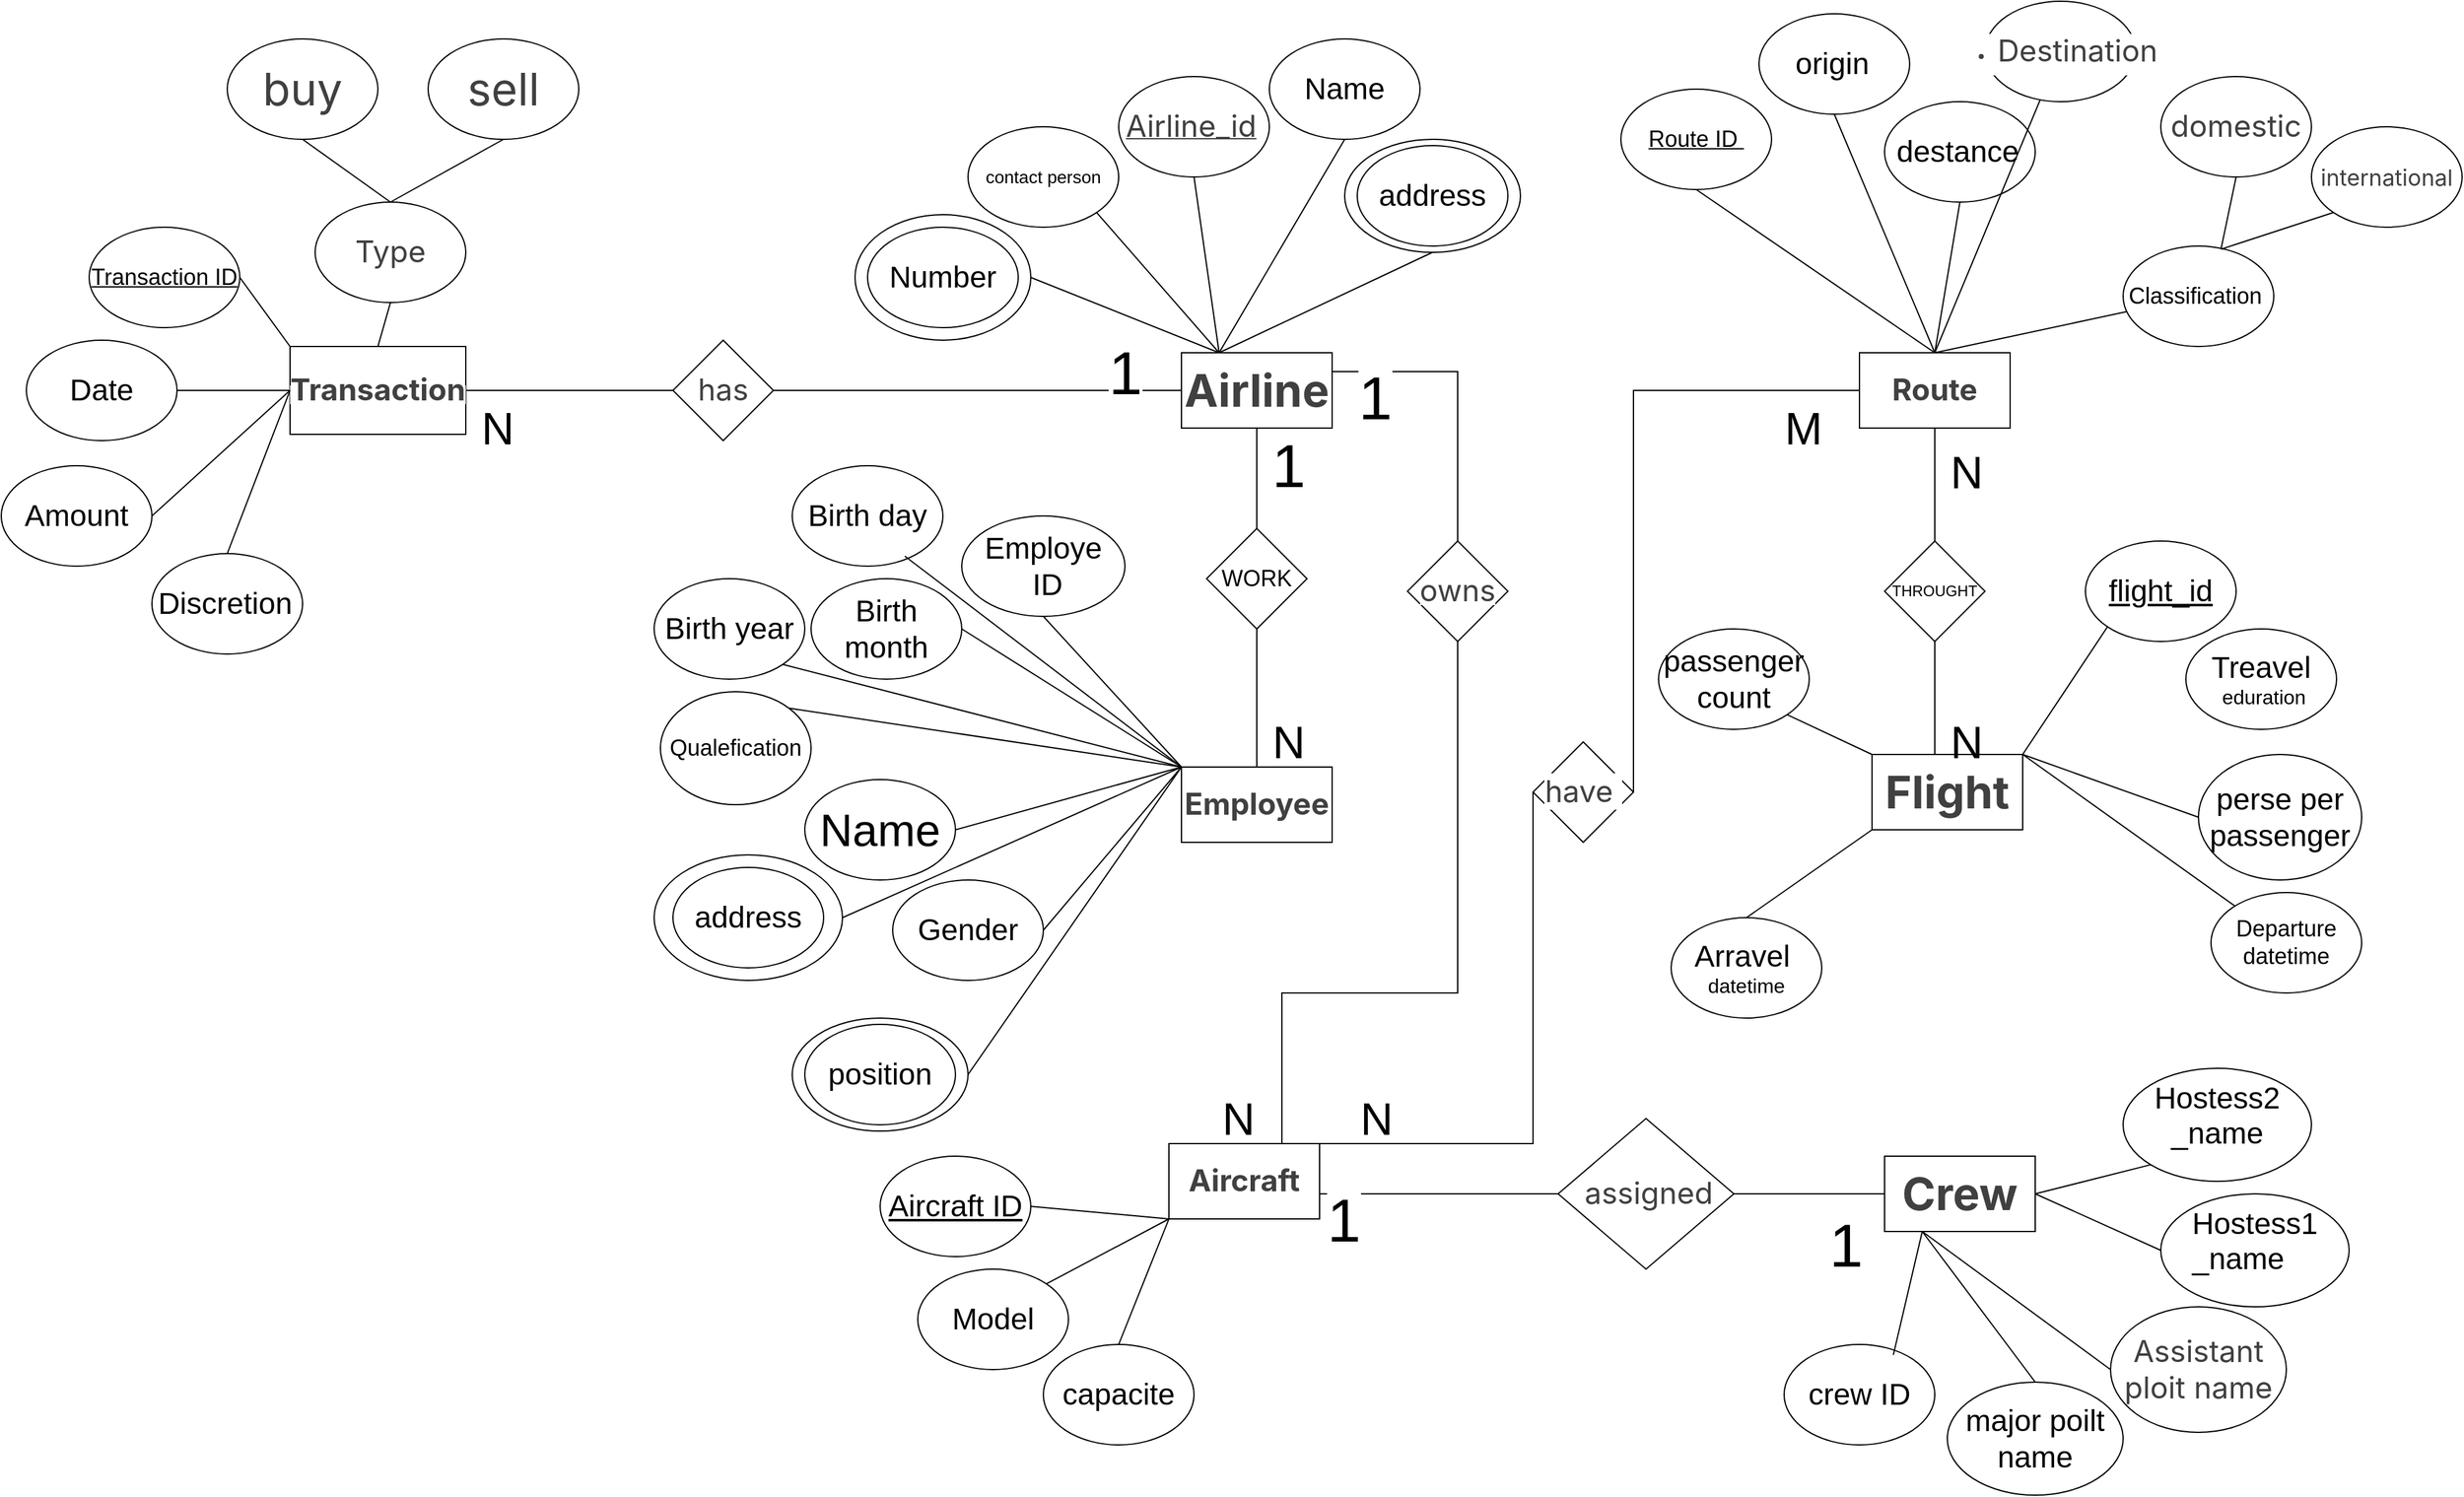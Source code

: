 <mxfile version="27.0.8">
  <diagram name="Page-1" id="vlZzpyD3wtAgBcxXlKSZ">
    <mxGraphModel dx="4606" dy="2414" grid="1" gridSize="10" guides="1" tooltips="1" connect="1" arrows="1" fold="1" page="1" pageScale="1" pageWidth="850" pageHeight="1100" math="0" shadow="0">
      <root>
        <mxCell id="0" />
        <mxCell id="1" parent="0" />
        <mxCell id="FqRL_8TPMi-P5fQyOlki-1" value="&lt;strong style=&quot;color: rgb(64, 64, 64); font-family: DeepSeek-CJK-patch, Inter, system-ui, -apple-system, BlinkMacSystemFont, &amp;quot;Segoe UI&amp;quot;, Roboto, &amp;quot;Noto Sans&amp;quot;, Ubuntu, Cantarell, &amp;quot;Helvetica Neue&amp;quot;, Oxygen, &amp;quot;Open Sans&amp;quot;, sans-serif; text-align: left; background-color: rgb(255, 255, 255);&quot;&gt;&lt;font style=&quot;font-size: 36px;&quot;&gt;Airline&lt;/font&gt;&lt;/strong&gt;" style="rounded=0;whiteSpace=wrap;html=1;" vertex="1" parent="1">
          <mxGeometry x="-80" y="-30" width="120" height="60" as="geometry" />
        </mxCell>
        <mxCell id="FqRL_8TPMi-P5fQyOlki-2" value="&lt;strong style=&quot;color: rgb(64, 64, 64); font-family: DeepSeek-CJK-patch, Inter, system-ui, -apple-system, BlinkMacSystemFont, &amp;quot;Segoe UI&amp;quot;, Roboto, &amp;quot;Noto Sans&amp;quot;, Ubuntu, Cantarell, &amp;quot;Helvetica Neue&amp;quot;, Oxygen, &amp;quot;Open Sans&amp;quot;, sans-serif; text-align: left; background-color: rgb(255, 255, 255);&quot;&gt;&lt;font style=&quot;font-size: 36px;&quot;&gt;Flight&lt;/font&gt;&lt;/strong&gt;" style="rounded=0;whiteSpace=wrap;html=1;" vertex="1" parent="1">
          <mxGeometry x="470" y="290" width="120" height="60" as="geometry" />
        </mxCell>
        <mxCell id="FqRL_8TPMi-P5fQyOlki-3" value="&lt;strong style=&quot;color: rgb(64, 64, 64); font-family: DeepSeek-CJK-patch, Inter, system-ui, -apple-system, BlinkMacSystemFont, &amp;quot;Segoe UI&amp;quot;, Roboto, &amp;quot;Noto Sans&amp;quot;, Ubuntu, Cantarell, &amp;quot;Helvetica Neue&amp;quot;, Oxygen, &amp;quot;Open Sans&amp;quot;, sans-serif; text-align: left; background-color: rgb(255, 255, 255);&quot;&gt;&lt;font style=&quot;font-size: 24px;&quot;&gt;Employee&lt;/font&gt;&lt;/strong&gt;" style="rounded=0;whiteSpace=wrap;html=1;" vertex="1" parent="1">
          <mxGeometry x="-80" y="300" width="120" height="60" as="geometry" />
        </mxCell>
        <mxCell id="FqRL_8TPMi-P5fQyOlki-4" value="&lt;strong style=&quot;color: rgb(64, 64, 64); font-family: DeepSeek-CJK-patch, Inter, system-ui, -apple-system, BlinkMacSystemFont, &amp;quot;Segoe UI&amp;quot;, Roboto, &amp;quot;Noto Sans&amp;quot;, Ubuntu, Cantarell, &amp;quot;Helvetica Neue&amp;quot;, Oxygen, &amp;quot;Open Sans&amp;quot;, sans-serif; text-align: left; background-color: rgb(255, 255, 255);&quot;&gt;&lt;font style=&quot;font-size: 24px;&quot;&gt;Route&lt;/font&gt;&lt;/strong&gt;" style="rounded=0;whiteSpace=wrap;html=1;" vertex="1" parent="1">
          <mxGeometry x="460" y="-30" width="120" height="60" as="geometry" />
        </mxCell>
        <mxCell id="FqRL_8TPMi-P5fQyOlki-5" value="&lt;strong style=&quot;color: rgb(64, 64, 64); font-family: DeepSeek-CJK-patch, Inter, system-ui, -apple-system, BlinkMacSystemFont, &amp;quot;Segoe UI&amp;quot;, Roboto, &amp;quot;Noto Sans&amp;quot;, Ubuntu, Cantarell, &amp;quot;Helvetica Neue&amp;quot;, Oxygen, &amp;quot;Open Sans&amp;quot;, sans-serif; text-align: left; background-color: rgb(255, 255, 255);&quot;&gt;&lt;font style=&quot;font-size: 24px;&quot;&gt;Aircraft&lt;/font&gt;&lt;/strong&gt;" style="rounded=0;whiteSpace=wrap;html=1;" vertex="1" parent="1">
          <mxGeometry x="-90" y="600" width="120" height="60" as="geometry" />
        </mxCell>
        <mxCell id="FqRL_8TPMi-P5fQyOlki-7" value="&lt;strong style=&quot;color: rgb(64, 64, 64); font-family: DeepSeek-CJK-patch, Inter, system-ui, -apple-system, BlinkMacSystemFont, &amp;quot;Segoe UI&amp;quot;, Roboto, &amp;quot;Noto Sans&amp;quot;, Ubuntu, Cantarell, &amp;quot;Helvetica Neue&amp;quot;, Oxygen, &amp;quot;Open Sans&amp;quot;, sans-serif; text-align: left; background-color: rgb(255, 255, 255);&quot;&gt;&lt;font style=&quot;font-size: 36px;&quot;&gt;Crew&lt;/font&gt;&lt;/strong&gt;" style="rounded=0;whiteSpace=wrap;html=1;" vertex="1" parent="1">
          <mxGeometry x="480" y="610" width="120" height="60" as="geometry" />
        </mxCell>
        <mxCell id="FqRL_8TPMi-P5fQyOlki-8" style="edgeStyle=orthogonalEdgeStyle;rounded=0;orthogonalLoop=1;jettySize=auto;html=1;exitX=0.5;exitY=1;exitDx=0;exitDy=0;" edge="1" parent="1" source="FqRL_8TPMi-P5fQyOlki-5" target="FqRL_8TPMi-P5fQyOlki-5">
          <mxGeometry relative="1" as="geometry" />
        </mxCell>
        <mxCell id="FqRL_8TPMi-P5fQyOlki-9" value="&lt;strong style=&quot;color: rgb(64, 64, 64); font-family: DeepSeek-CJK-patch, Inter, system-ui, -apple-system, BlinkMacSystemFont, &amp;quot;Segoe UI&amp;quot;, Roboto, &amp;quot;Noto Sans&amp;quot;, Ubuntu, Cantarell, &amp;quot;Helvetica Neue&amp;quot;, Oxygen, &amp;quot;Open Sans&amp;quot;, sans-serif; text-align: left; background-color: rgb(255, 255, 255);&quot;&gt;&lt;font style=&quot;font-size: 24px;&quot;&gt;Transaction&lt;/font&gt;&lt;/strong&gt;" style="rounded=0;whiteSpace=wrap;html=1;" vertex="1" parent="1">
          <mxGeometry x="-790" y="-35" width="140" height="70" as="geometry" />
        </mxCell>
        <mxCell id="FqRL_8TPMi-P5fQyOlki-10" value="&lt;span style=&quot;color: rgb(64, 64, 64); font-family: DeepSeek-CJK-patch, Inter, system-ui, -apple-system, BlinkMacSystemFont, &amp;quot;Segoe UI&amp;quot;, Roboto, &amp;quot;Noto Sans&amp;quot;, Ubuntu, Cantarell, &amp;quot;Helvetica Neue&amp;quot;, Oxygen, &amp;quot;Open Sans&amp;quot;, sans-serif; text-align: left; background-color: rgb(255, 255, 255);&quot;&gt;&lt;u style=&quot;&quot;&gt;&lt;font style=&quot;font-size: 24px;&quot;&gt;Airline_id&lt;/font&gt;&lt;/u&gt;&lt;span style=&quot;font-size: 16.002px;&quot;&gt;&amp;nbsp;&lt;/span&gt;&lt;/span&gt;" style="ellipse;whiteSpace=wrap;html=1;" vertex="1" parent="1">
          <mxGeometry x="-130" y="-250" width="120" height="80" as="geometry" />
        </mxCell>
        <mxCell id="FqRL_8TPMi-P5fQyOlki-11" value="&lt;font style=&quot;font-size: 14px;&quot;&gt;contact person&lt;/font&gt;" style="ellipse;whiteSpace=wrap;html=1;" vertex="1" parent="1">
          <mxGeometry x="-250" y="-210" width="120" height="80" as="geometry" />
        </mxCell>
        <mxCell id="FqRL_8TPMi-P5fQyOlki-12" value="&lt;font style=&quot;font-size: 24px;&quot;&gt;origin&lt;/font&gt;&amp;nbsp;" style="ellipse;whiteSpace=wrap;html=1;" vertex="1" parent="1">
          <mxGeometry x="380" y="-300" width="120" height="80" as="geometry" />
        </mxCell>
        <mxCell id="FqRL_8TPMi-P5fQyOlki-13" value="&lt;font style=&quot;font-size: 18px;&quot;&gt;&lt;u&gt;Route ID&amp;nbsp;&lt;/u&gt;&lt;/font&gt;" style="ellipse;whiteSpace=wrap;html=1;" vertex="1" parent="1">
          <mxGeometry x="270" y="-240" width="120" height="80" as="geometry" />
        </mxCell>
        <mxCell id="FqRL_8TPMi-P5fQyOlki-14" value="&lt;font style=&quot;font-size: 24px;&quot;&gt;perse per passenger&lt;/font&gt;" style="ellipse;whiteSpace=wrap;html=1;" vertex="1" parent="1">
          <mxGeometry x="730" y="290" width="130" height="100" as="geometry" />
        </mxCell>
        <mxCell id="FqRL_8TPMi-P5fQyOlki-15" value="&lt;font style=&quot;font-size: 24px;&quot;&gt;Employe&lt;/font&gt;&lt;div&gt;&lt;font style=&quot;font-size: 24px;&quot;&gt;&amp;nbsp;ID&lt;/font&gt;&lt;/div&gt;" style="ellipse;whiteSpace=wrap;html=1;" vertex="1" parent="1">
          <mxGeometry x="-255" y="100" width="130" height="80" as="geometry" />
        </mxCell>
        <mxCell id="FqRL_8TPMi-P5fQyOlki-16" value="" style="ellipse;whiteSpace=wrap;html=1;" vertex="1" parent="1">
          <mxGeometry x="-500" y="370" width="150" height="100" as="geometry" />
        </mxCell>
        <mxCell id="FqRL_8TPMi-P5fQyOlki-17" value="&lt;font style=&quot;font-size: 36px;&quot;&gt;Name&lt;/font&gt;" style="ellipse;whiteSpace=wrap;html=1;" vertex="1" parent="1">
          <mxGeometry x="-380" y="310" width="120" height="80" as="geometry" />
        </mxCell>
        <mxCell id="FqRL_8TPMi-P5fQyOlki-18" value="&lt;font style=&quot;font-size: 24px;&quot;&gt;Gender&lt;/font&gt;" style="ellipse;whiteSpace=wrap;html=1;" vertex="1" parent="1">
          <mxGeometry x="-310" y="390" width="120" height="80" as="geometry" />
        </mxCell>
        <mxCell id="FqRL_8TPMi-P5fQyOlki-19" value="&lt;font style=&quot;font-size: 24px;&quot;&gt;passenger count&lt;/font&gt;" style="ellipse;whiteSpace=wrap;html=1;" vertex="1" parent="1">
          <mxGeometry x="300" y="190" width="120" height="80" as="geometry" />
        </mxCell>
        <mxCell id="FqRL_8TPMi-P5fQyOlki-20" value="&lt;font style=&quot;font-size: 24px;&quot;&gt;&lt;u&gt;flight_id&lt;/u&gt;&lt;/font&gt;" style="ellipse;whiteSpace=wrap;html=1;" vertex="1" parent="1">
          <mxGeometry x="640" y="120" width="120" height="80" as="geometry" />
        </mxCell>
        <mxCell id="FqRL_8TPMi-P5fQyOlki-21" value="&lt;font style=&quot;font-size: 24px;&quot;&gt;capacite&lt;/font&gt;" style="ellipse;whiteSpace=wrap;html=1;" vertex="1" parent="1">
          <mxGeometry x="-190" y="760" width="120" height="80" as="geometry" />
        </mxCell>
        <mxCell id="FqRL_8TPMi-P5fQyOlki-22" value="&lt;font style=&quot;font-size: 24px;&quot;&gt;&lt;u&gt;Aircraft ID&lt;/u&gt;&lt;/font&gt;" style="ellipse;whiteSpace=wrap;html=1;" vertex="1" parent="1">
          <mxGeometry x="-320" y="610" width="120" height="80" as="geometry" />
        </mxCell>
        <mxCell id="FqRL_8TPMi-P5fQyOlki-23" value="&lt;font style=&quot;font-size: 24px;&quot;&gt;Model&lt;/font&gt;" style="ellipse;whiteSpace=wrap;html=1;" vertex="1" parent="1">
          <mxGeometry x="-290" y="700" width="120" height="80" as="geometry" />
        </mxCell>
        <mxCell id="FqRL_8TPMi-P5fQyOlki-24" value="&lt;span style=&quot;color: rgb(64, 64, 64); font-family: DeepSeek-CJK-patch, Inter, system-ui, -apple-system, BlinkMacSystemFont, &amp;quot;Segoe UI&amp;quot;, Roboto, &amp;quot;Noto Sans&amp;quot;, Ubuntu, Cantarell, &amp;quot;Helvetica Neue&amp;quot;, Oxygen, &amp;quot;Open Sans&amp;quot;, sans-serif; text-align: left; background-color: rgb(255, 255, 255);&quot;&gt;&lt;font style=&quot;font-size: 24px;&quot;&gt;Assistant ploit name&lt;/font&gt;&lt;/span&gt;" style="ellipse;whiteSpace=wrap;html=1;" vertex="1" parent="1">
          <mxGeometry x="660" y="730" width="140" height="100" as="geometry" />
        </mxCell>
        <mxCell id="FqRL_8TPMi-P5fQyOlki-25" value="&lt;font style=&quot;font-size: 24px;&quot;&gt;crew ID&lt;/font&gt;" style="ellipse;whiteSpace=wrap;html=1;" vertex="1" parent="1">
          <mxGeometry x="400" y="760" width="120" height="80" as="geometry" />
        </mxCell>
        <mxCell id="FqRL_8TPMi-P5fQyOlki-26" value="&lt;font style=&quot;font-size: 24px;&quot;&gt;major poilt name&lt;/font&gt;" style="ellipse;whiteSpace=wrap;html=1;" vertex="1" parent="1">
          <mxGeometry x="530" y="790" width="140" height="90" as="geometry" />
        </mxCell>
        <mxCell id="FqRL_8TPMi-P5fQyOlki-27" value="&lt;font style=&quot;font-size: 24px;&quot;&gt;Treavel&lt;/font&gt;&lt;div&gt;&lt;font size=&quot;3&quot;&gt;&amp;nbsp;eduration&lt;/font&gt;&lt;/div&gt;" style="ellipse;whiteSpace=wrap;html=1;" vertex="1" parent="1">
          <mxGeometry x="720" y="190" width="120" height="80" as="geometry" />
        </mxCell>
        <mxCell id="FqRL_8TPMi-P5fQyOlki-29" value="&lt;font style=&quot;font-size: 24px;&quot;&gt;Name&lt;/font&gt;" style="ellipse;whiteSpace=wrap;html=1;" vertex="1" parent="1">
          <mxGeometry x="-10" y="-280" width="120" height="80" as="geometry" />
        </mxCell>
        <mxCell id="FqRL_8TPMi-P5fQyOlki-30" value="" style="ellipse;whiteSpace=wrap;html=1;" vertex="1" parent="1">
          <mxGeometry x="50" y="-200" width="140" height="90" as="geometry" />
        </mxCell>
        <mxCell id="FqRL_8TPMi-P5fQyOlki-31" value="" style="ellipse;whiteSpace=wrap;html=1;" vertex="1" parent="1">
          <mxGeometry x="-340" y="-140" width="140" height="100" as="geometry" />
        </mxCell>
        <mxCell id="FqRL_8TPMi-P5fQyOlki-32" value="" style="endArrow=none;html=1;rounded=0;entryX=0.5;entryY=1;entryDx=0;entryDy=0;exitX=0.25;exitY=0;exitDx=0;exitDy=0;" edge="1" parent="1" source="FqRL_8TPMi-P5fQyOlki-1" target="FqRL_8TPMi-P5fQyOlki-10">
          <mxGeometry width="50" height="50" relative="1" as="geometry">
            <mxPoint x="490" y="50" as="sourcePoint" />
            <mxPoint x="540" as="targetPoint" />
          </mxGeometry>
        </mxCell>
        <mxCell id="FqRL_8TPMi-P5fQyOlki-33" value="" style="endArrow=none;html=1;rounded=0;entryX=0.5;entryY=1;entryDx=0;entryDy=0;exitX=0.25;exitY=0;exitDx=0;exitDy=0;" edge="1" parent="1" source="FqRL_8TPMi-P5fQyOlki-1" target="FqRL_8TPMi-P5fQyOlki-29">
          <mxGeometry width="50" height="50" relative="1" as="geometry">
            <mxPoint x="-50" y="10" as="sourcePoint" />
            <mxPoint x="-70" y="-130" as="targetPoint" />
          </mxGeometry>
        </mxCell>
        <mxCell id="FqRL_8TPMi-P5fQyOlki-34" value="" style="endArrow=none;html=1;rounded=0;entryX=0.5;entryY=1;entryDx=0;entryDy=0;exitX=0.5;exitY=0;exitDx=0;exitDy=0;" edge="1" parent="1" source="FqRL_8TPMi-P5fQyOlki-4" target="FqRL_8TPMi-P5fQyOlki-12">
          <mxGeometry width="50" height="50" relative="1" as="geometry">
            <mxPoint x="460" y="-40" as="sourcePoint" />
            <mxPoint x="-70" y="-110" as="targetPoint" />
          </mxGeometry>
        </mxCell>
        <mxCell id="FqRL_8TPMi-P5fQyOlki-35" value="" style="endArrow=none;html=1;rounded=0;entryX=0.5;entryY=1;entryDx=0;entryDy=0;exitX=0.5;exitY=0;exitDx=0;exitDy=0;" edge="1" parent="1" source="FqRL_8TPMi-P5fQyOlki-4" target="FqRL_8TPMi-P5fQyOlki-13">
          <mxGeometry width="50" height="50" relative="1" as="geometry">
            <mxPoint x="-50" y="30" as="sourcePoint" />
            <mxPoint x="-70" y="-110" as="targetPoint" />
          </mxGeometry>
        </mxCell>
        <mxCell id="FqRL_8TPMi-P5fQyOlki-36" value="" style="endArrow=none;html=1;rounded=0;entryX=0.5;entryY=1;entryDx=0;entryDy=0;" edge="1" parent="1" target="FqRL_8TPMi-P5fQyOlki-30">
          <mxGeometry width="50" height="50" relative="1" as="geometry">
            <mxPoint x="-50" y="-30" as="sourcePoint" />
            <mxPoint x="-70" y="-110" as="targetPoint" />
          </mxGeometry>
        </mxCell>
        <mxCell id="FqRL_8TPMi-P5fQyOlki-37" value="" style="endArrow=none;html=1;rounded=0;entryX=1;entryY=0.5;entryDx=0;entryDy=0;" edge="1" parent="1" target="FqRL_8TPMi-P5fQyOlki-31">
          <mxGeometry width="50" height="50" relative="1" as="geometry">
            <mxPoint x="-50" y="-30" as="sourcePoint" />
            <mxPoint x="-70" y="-110" as="targetPoint" />
          </mxGeometry>
        </mxCell>
        <mxCell id="FqRL_8TPMi-P5fQyOlki-38" value="" style="endArrow=none;html=1;rounded=0;entryX=1;entryY=1;entryDx=0;entryDy=0;" edge="1" parent="1" target="FqRL_8TPMi-P5fQyOlki-11">
          <mxGeometry width="50" height="50" relative="1" as="geometry">
            <mxPoint x="-50" y="-30" as="sourcePoint" />
            <mxPoint x="-70" y="-110" as="targetPoint" />
          </mxGeometry>
        </mxCell>
        <mxCell id="FqRL_8TPMi-P5fQyOlki-39" value="&lt;font style=&quot;font-size: 24px;&quot;&gt;address&lt;/font&gt;" style="ellipse;whiteSpace=wrap;html=1;" vertex="1" parent="1">
          <mxGeometry x="60" y="-195" width="120" height="80" as="geometry" />
        </mxCell>
        <mxCell id="FqRL_8TPMi-P5fQyOlki-40" value="&lt;font style=&quot;font-size: 24px;&quot;&gt;Number&lt;/font&gt;" style="ellipse;whiteSpace=wrap;html=1;" vertex="1" parent="1">
          <mxGeometry x="-330" y="-130" width="120" height="80" as="geometry" />
        </mxCell>
        <mxCell id="FqRL_8TPMi-P5fQyOlki-41" value="" style="endArrow=none;html=1;rounded=0;entryX=0.5;entryY=1;entryDx=0;entryDy=0;exitX=0;exitY=0;exitDx=0;exitDy=0;" edge="1" parent="1" source="FqRL_8TPMi-P5fQyOlki-3" target="FqRL_8TPMi-P5fQyOlki-15">
          <mxGeometry width="50" height="50" relative="1" as="geometry">
            <mxPoint x="490" y="210" as="sourcePoint" />
            <mxPoint x="540" y="160" as="targetPoint" />
          </mxGeometry>
        </mxCell>
        <mxCell id="FqRL_8TPMi-P5fQyOlki-42" value="" style="endArrow=none;html=1;rounded=0;entryX=1;entryY=0.5;entryDx=0;entryDy=0;exitX=0;exitY=0;exitDx=0;exitDy=0;" edge="1" parent="1" source="FqRL_8TPMi-P5fQyOlki-3" target="FqRL_8TPMi-P5fQyOlki-17">
          <mxGeometry width="50" height="50" relative="1" as="geometry">
            <mxPoint x="490" y="210" as="sourcePoint" />
            <mxPoint x="540" y="160" as="targetPoint" />
          </mxGeometry>
        </mxCell>
        <mxCell id="FqRL_8TPMi-P5fQyOlki-43" value="" style="endArrow=none;html=1;rounded=0;entryX=1;entryY=0.5;entryDx=0;entryDy=0;exitX=0;exitY=0;exitDx=0;exitDy=0;" edge="1" parent="1" source="FqRL_8TPMi-P5fQyOlki-3" target="FqRL_8TPMi-P5fQyOlki-16">
          <mxGeometry width="50" height="50" relative="1" as="geometry">
            <mxPoint x="490" y="210" as="sourcePoint" />
            <mxPoint x="540" y="160" as="targetPoint" />
          </mxGeometry>
        </mxCell>
        <mxCell id="FqRL_8TPMi-P5fQyOlki-44" value="" style="endArrow=none;html=1;rounded=0;entryX=1;entryY=0.5;entryDx=0;entryDy=0;exitX=0;exitY=0;exitDx=0;exitDy=0;" edge="1" parent="1" source="FqRL_8TPMi-P5fQyOlki-3" target="FqRL_8TPMi-P5fQyOlki-18">
          <mxGeometry width="50" height="50" relative="1" as="geometry">
            <mxPoint x="490" y="210" as="sourcePoint" />
            <mxPoint x="540" y="160" as="targetPoint" />
          </mxGeometry>
        </mxCell>
        <mxCell id="FqRL_8TPMi-P5fQyOlki-45" value="&lt;font style=&quot;font-size: 24px;&quot;&gt;address&lt;/font&gt;" style="ellipse;whiteSpace=wrap;html=1;" vertex="1" parent="1">
          <mxGeometry x="-485" y="380" width="120" height="80" as="geometry" />
        </mxCell>
        <mxCell id="FqRL_8TPMi-P5fQyOlki-46" value="" style="ellipse;whiteSpace=wrap;html=1;" vertex="1" parent="1">
          <mxGeometry x="-390" y="500" width="140" height="90" as="geometry" />
        </mxCell>
        <mxCell id="FqRL_8TPMi-P5fQyOlki-47" value="&lt;font style=&quot;font-size: 24px;&quot;&gt;position&lt;/font&gt;" style="ellipse;whiteSpace=wrap;html=1;" vertex="1" parent="1">
          <mxGeometry x="-380" y="505" width="120" height="80" as="geometry" />
        </mxCell>
        <mxCell id="FqRL_8TPMi-P5fQyOlki-48" value="" style="endArrow=none;html=1;rounded=0;entryX=1;entryY=0.5;entryDx=0;entryDy=0;" edge="1" parent="1" target="FqRL_8TPMi-P5fQyOlki-46">
          <mxGeometry width="50" height="50" relative="1" as="geometry">
            <mxPoint x="-80" y="300" as="sourcePoint" />
            <mxPoint x="-210" y="460" as="targetPoint" />
          </mxGeometry>
        </mxCell>
        <mxCell id="FqRL_8TPMi-P5fQyOlki-49" value="&lt;font style=&quot;font-size: 24px;&quot;&gt;Birth day&lt;/font&gt;" style="ellipse;whiteSpace=wrap;html=1;" vertex="1" parent="1">
          <mxGeometry x="-390" y="60" width="120" height="80" as="geometry" />
        </mxCell>
        <mxCell id="FqRL_8TPMi-P5fQyOlki-50" value="" style="endArrow=none;html=1;rounded=0;entryX=0.747;entryY=0.9;entryDx=0;entryDy=0;entryPerimeter=0;" edge="1" parent="1" target="FqRL_8TPMi-P5fQyOlki-49">
          <mxGeometry width="50" height="50" relative="1" as="geometry">
            <mxPoint x="-80" y="300" as="sourcePoint" />
            <mxPoint x="-130" y="240" as="targetPoint" />
          </mxGeometry>
        </mxCell>
        <mxCell id="FqRL_8TPMi-P5fQyOlki-51" value="&lt;font style=&quot;font-size: 24px;&quot;&gt;Birth year&lt;/font&gt;" style="ellipse;whiteSpace=wrap;html=1;" vertex="1" parent="1">
          <mxGeometry x="-500" y="150" width="120" height="80" as="geometry" />
        </mxCell>
        <mxCell id="FqRL_8TPMi-P5fQyOlki-52" value="&lt;font style=&quot;font-size: 24px;&quot;&gt;Birth month&lt;/font&gt;" style="ellipse;whiteSpace=wrap;html=1;" vertex="1" parent="1">
          <mxGeometry x="-375" y="150" width="120" height="80" as="geometry" />
        </mxCell>
        <mxCell id="FqRL_8TPMi-P5fQyOlki-53" value="" style="endArrow=none;html=1;rounded=0;entryX=1;entryY=0.5;entryDx=0;entryDy=0;exitX=0;exitY=0;exitDx=0;exitDy=0;" edge="1" parent="1" source="FqRL_8TPMi-P5fQyOlki-3" target="FqRL_8TPMi-P5fQyOlki-52">
          <mxGeometry width="50" height="50" relative="1" as="geometry">
            <mxPoint x="380" y="270" as="sourcePoint" />
            <mxPoint x="430" y="220" as="targetPoint" />
          </mxGeometry>
        </mxCell>
        <mxCell id="FqRL_8TPMi-P5fQyOlki-54" value="" style="endArrow=none;html=1;rounded=0;entryX=1;entryY=1;entryDx=0;entryDy=0;" edge="1" parent="1" target="FqRL_8TPMi-P5fQyOlki-51">
          <mxGeometry width="50" height="50" relative="1" as="geometry">
            <mxPoint x="-80" y="300" as="sourcePoint" />
            <mxPoint x="-210" y="220" as="targetPoint" />
          </mxGeometry>
        </mxCell>
        <mxCell id="FqRL_8TPMi-P5fQyOlki-55" value="&lt;span style=&quot;font-size: 18px;&quot;&gt;Qualefication&lt;/span&gt;" style="ellipse;whiteSpace=wrap;html=1;" vertex="1" parent="1">
          <mxGeometry x="-495" y="240" width="120" height="90" as="geometry" />
        </mxCell>
        <mxCell id="FqRL_8TPMi-P5fQyOlki-56" value="" style="endArrow=none;html=1;rounded=0;entryX=1;entryY=0;entryDx=0;entryDy=0;" edge="1" parent="1" target="FqRL_8TPMi-P5fQyOlki-55">
          <mxGeometry width="50" height="50" relative="1" as="geometry">
            <mxPoint x="-80" y="300" as="sourcePoint" />
            <mxPoint x="-280" y="240" as="targetPoint" />
          </mxGeometry>
        </mxCell>
        <mxCell id="FqRL_8TPMi-P5fQyOlki-57" value="&lt;font style=&quot;font-size: 18px;&quot;&gt;WORK&lt;/font&gt;" style="rhombus;whiteSpace=wrap;html=1;" vertex="1" parent="1">
          <mxGeometry x="-60" y="110" width="80" height="80" as="geometry" />
        </mxCell>
        <mxCell id="FqRL_8TPMi-P5fQyOlki-58" value="" style="endArrow=none;html=1;rounded=0;entryX=0.5;entryY=1;entryDx=0;entryDy=0;exitX=0.5;exitY=0;exitDx=0;exitDy=0;" edge="1" parent="1" source="FqRL_8TPMi-P5fQyOlki-57" target="FqRL_8TPMi-P5fQyOlki-1">
          <mxGeometry width="50" height="50" relative="1" as="geometry">
            <mxPoint x="260" y="350" as="sourcePoint" />
            <mxPoint x="310" y="300" as="targetPoint" />
          </mxGeometry>
        </mxCell>
        <mxCell id="FqRL_8TPMi-P5fQyOlki-116" value="&lt;font style=&quot;font-size: 48px;&quot;&gt;1&lt;/font&gt;" style="edgeLabel;html=1;align=center;verticalAlign=middle;resizable=0;points=[];" vertex="1" connectable="0" parent="FqRL_8TPMi-P5fQyOlki-58">
          <mxGeometry x="0.243" y="-8" relative="1" as="geometry">
            <mxPoint x="17" y="-1" as="offset" />
          </mxGeometry>
        </mxCell>
        <mxCell id="FqRL_8TPMi-P5fQyOlki-59" value="" style="endArrow=none;html=1;rounded=0;entryX=0.5;entryY=1;entryDx=0;entryDy=0;exitX=0.5;exitY=0;exitDx=0;exitDy=0;" edge="1" parent="1" source="FqRL_8TPMi-P5fQyOlki-3" target="FqRL_8TPMi-P5fQyOlki-57">
          <mxGeometry width="50" height="50" relative="1" as="geometry">
            <mxPoint x="260" y="350" as="sourcePoint" />
            <mxPoint x="310" y="300" as="targetPoint" />
          </mxGeometry>
        </mxCell>
        <mxCell id="FqRL_8TPMi-P5fQyOlki-63" value="" style="endArrow=none;html=1;rounded=0;entryX=1;entryY=0.5;entryDx=0;entryDy=0;exitX=0;exitY=1;exitDx=0;exitDy=0;" edge="1" parent="1" source="FqRL_8TPMi-P5fQyOlki-5" target="FqRL_8TPMi-P5fQyOlki-22">
          <mxGeometry width="50" height="50" relative="1" as="geometry">
            <mxPoint x="260" y="520" as="sourcePoint" />
            <mxPoint x="310" y="470" as="targetPoint" />
          </mxGeometry>
        </mxCell>
        <mxCell id="FqRL_8TPMi-P5fQyOlki-64" value="" style="endArrow=none;html=1;rounded=0;exitX=1;exitY=0;exitDx=0;exitDy=0;" edge="1" parent="1" source="FqRL_8TPMi-P5fQyOlki-23">
          <mxGeometry width="50" height="50" relative="1" as="geometry">
            <mxPoint x="260" y="520" as="sourcePoint" />
            <mxPoint x="-90" y="660" as="targetPoint" />
          </mxGeometry>
        </mxCell>
        <mxCell id="FqRL_8TPMi-P5fQyOlki-65" value="" style="endArrow=none;html=1;rounded=0;exitX=0.5;exitY=0;exitDx=0;exitDy=0;entryX=0;entryY=1;entryDx=0;entryDy=0;" edge="1" parent="1" source="FqRL_8TPMi-P5fQyOlki-21" target="FqRL_8TPMi-P5fQyOlki-5">
          <mxGeometry width="50" height="50" relative="1" as="geometry">
            <mxPoint x="260" y="520" as="sourcePoint" />
            <mxPoint x="310" y="470" as="targetPoint" />
          </mxGeometry>
        </mxCell>
        <mxCell id="FqRL_8TPMi-P5fQyOlki-66" value="&lt;ul style=&quot;margin: 4px 0px 0px; padding-left: 27.432px; color: rgb(64, 64, 64); font-family: DeepSeek-CJK-patch, Inter, system-ui, -apple-system, BlinkMacSystemFont, &amp;quot;Segoe UI&amp;quot;, Roboto, &amp;quot;Noto Sans&amp;quot;, Ubuntu, Cantarell, &amp;quot;Helvetica Neue&amp;quot;, Oxygen, &amp;quot;Open Sans&amp;quot;, sans-serif; text-align: left; background-color: rgb(255, 255, 255);&quot;&gt;&lt;li style=&quot;margin-top: 4px;&quot;&gt;&lt;p style=&quot;margin-top: 0px; margin-right: 0px; margin-left: 0px; line-height: 28.575px; margin-bottom: 0px !important;&quot; class=&quot;ds-markdown-paragraph&quot;&gt;&lt;font style=&quot;font-size: 24px;&quot;&gt;Destination&lt;/font&gt;&lt;/p&gt;&lt;/li&gt;&lt;/ul&gt;" style="ellipse;whiteSpace=wrap;html=1;" vertex="1" parent="1">
          <mxGeometry x="560" y="-310" width="120" height="80" as="geometry" />
        </mxCell>
        <mxCell id="FqRL_8TPMi-P5fQyOlki-67" value="&lt;font style=&quot;font-size: 24px;&quot;&gt;Arravel&amp;nbsp;&lt;/font&gt;&lt;div&gt;&lt;font size=&quot;3&quot;&gt;datetime&lt;/font&gt;&lt;/div&gt;" style="ellipse;whiteSpace=wrap;html=1;" vertex="1" parent="1">
          <mxGeometry x="310" y="420" width="120" height="80" as="geometry" />
        </mxCell>
        <mxCell id="FqRL_8TPMi-P5fQyOlki-68" value="&lt;font style=&quot;font-size: 18px;&quot;&gt;Classification&amp;nbsp;&lt;/font&gt;" style="ellipse;whiteSpace=wrap;html=1;" vertex="1" parent="1">
          <mxGeometry x="670" y="-115" width="120" height="80" as="geometry" />
        </mxCell>
        <mxCell id="FqRL_8TPMi-P5fQyOlki-69" value="&lt;font style=&quot;font-size: 24px;&quot;&gt;destance&lt;/font&gt;&amp;nbsp;" style="ellipse;whiteSpace=wrap;html=1;" vertex="1" parent="1">
          <mxGeometry x="480" y="-230" width="120" height="80" as="geometry" />
        </mxCell>
        <mxCell id="FqRL_8TPMi-P5fQyOlki-70" value="" style="endArrow=none;html=1;rounded=0;exitX=0.5;exitY=0;exitDx=0;exitDy=0;" edge="1" parent="1" source="FqRL_8TPMi-P5fQyOlki-4" target="FqRL_8TPMi-P5fQyOlki-66">
          <mxGeometry width="50" height="50" relative="1" as="geometry">
            <mxPoint x="500" y="40" as="sourcePoint" />
            <mxPoint x="550" y="-10" as="targetPoint" />
          </mxGeometry>
        </mxCell>
        <mxCell id="FqRL_8TPMi-P5fQyOlki-71" value="" style="endArrow=none;html=1;rounded=0;exitX=0.5;exitY=0;exitDx=0;exitDy=0;" edge="1" parent="1" source="FqRL_8TPMi-P5fQyOlki-4" target="FqRL_8TPMi-P5fQyOlki-68">
          <mxGeometry width="50" height="50" relative="1" as="geometry">
            <mxPoint x="540" y="10" as="sourcePoint" />
            <mxPoint x="690" y="-100" as="targetPoint" />
          </mxGeometry>
        </mxCell>
        <mxCell id="FqRL_8TPMi-P5fQyOlki-72" value="" style="endArrow=none;html=1;rounded=0;exitX=0.5;exitY=0;exitDx=0;exitDy=0;entryX=0.5;entryY=1;entryDx=0;entryDy=0;" edge="1" parent="1" source="FqRL_8TPMi-P5fQyOlki-4" target="FqRL_8TPMi-P5fQyOlki-69">
          <mxGeometry width="50" height="50" relative="1" as="geometry">
            <mxPoint x="540" y="10" as="sourcePoint" />
            <mxPoint x="680" y="-100" as="targetPoint" />
          </mxGeometry>
        </mxCell>
        <mxCell id="FqRL_8TPMi-P5fQyOlki-73" value="&lt;span style=&quot;color: rgb(64, 64, 64); font-family: DeepSeek-CJK-patch, Inter, system-ui, -apple-system, BlinkMacSystemFont, &amp;quot;Segoe UI&amp;quot;, Roboto, &amp;quot;Noto Sans&amp;quot;, Ubuntu, Cantarell, &amp;quot;Helvetica Neue&amp;quot;, Oxygen, &amp;quot;Open Sans&amp;quot;, sans-serif; text-align: left; background-color: rgb(255, 255, 255);&quot;&gt;&lt;font style=&quot;font-size: 24px;&quot;&gt;domestic&lt;/font&gt;&lt;/span&gt;" style="ellipse;whiteSpace=wrap;html=1;" vertex="1" parent="1">
          <mxGeometry x="700" y="-250" width="120" height="80" as="geometry" />
        </mxCell>
        <mxCell id="FqRL_8TPMi-P5fQyOlki-74" value="&lt;span style=&quot;color: rgb(64, 64, 64); font-family: DeepSeek-CJK-patch, Inter, system-ui, -apple-system, BlinkMacSystemFont, &amp;quot;Segoe UI&amp;quot;, Roboto, &amp;quot;Noto Sans&amp;quot;, Ubuntu, Cantarell, &amp;quot;Helvetica Neue&amp;quot;, Oxygen, &amp;quot;Open Sans&amp;quot;, sans-serif; text-align: left; background-color: rgb(255, 255, 255);&quot;&gt;&lt;font style=&quot;font-size: 18px;&quot;&gt;international&lt;/font&gt;&lt;/span&gt;" style="ellipse;whiteSpace=wrap;html=1;" vertex="1" parent="1">
          <mxGeometry x="820" y="-210" width="120" height="80" as="geometry" />
        </mxCell>
        <mxCell id="FqRL_8TPMi-P5fQyOlki-75" value="" style="endArrow=none;html=1;rounded=0;entryX=0.5;entryY=1;entryDx=0;entryDy=0;exitX=0.651;exitY=0.021;exitDx=0;exitDy=0;exitPerimeter=0;" edge="1" parent="1" source="FqRL_8TPMi-P5fQyOlki-68" target="FqRL_8TPMi-P5fQyOlki-73">
          <mxGeometry width="50" height="50" relative="1" as="geometry">
            <mxPoint x="510" y="-30" as="sourcePoint" />
            <mxPoint x="560" y="-80" as="targetPoint" />
          </mxGeometry>
        </mxCell>
        <mxCell id="FqRL_8TPMi-P5fQyOlki-76" value="" style="endArrow=none;html=1;rounded=0;entryX=0;entryY=1;entryDx=0;entryDy=0;exitX=0.651;exitY=0.031;exitDx=0;exitDy=0;exitPerimeter=0;" edge="1" parent="1" source="FqRL_8TPMi-P5fQyOlki-68" target="FqRL_8TPMi-P5fQyOlki-74">
          <mxGeometry width="50" height="50" relative="1" as="geometry">
            <mxPoint x="750" y="-93" as="sourcePoint" />
            <mxPoint x="762" y="-150" as="targetPoint" />
          </mxGeometry>
        </mxCell>
        <mxCell id="FqRL_8TPMi-P5fQyOlki-77" value="&lt;font style=&quot;font-size: 24px;&quot;&gt;&lt;span style=&quot;color: rgb(64, 64, 64); font-family: DeepSeek-CJK-patch, Inter, system-ui, -apple-system, BlinkMacSystemFont, &amp;quot;Segoe UI&amp;quot;, Roboto, &amp;quot;Noto Sans&amp;quot;, Ubuntu, Cantarell, &amp;quot;Helvetica Neue&amp;quot;, Oxygen, &amp;quot;Open Sans&amp;quot;, sans-serif; font-style: normal; font-variant-ligatures: normal; font-variant-caps: normal; font-weight: 400; letter-spacing: normal; orphans: 2; text-align: left; text-indent: 0px; text-transform: none; widows: 2; word-spacing: 0px; -webkit-text-stroke-width: 0px; white-space: normal; background-color: rgb(255, 255, 255); text-decoration-thickness: initial; text-decoration-style: initial; text-decoration-color: initial; float: none; display: inline !important;&quot;&gt;have&lt;span&gt;&amp;nbsp;&lt;/span&gt;&lt;/span&gt;&lt;br&gt;&lt;/font&gt;" style="rhombus;whiteSpace=wrap;html=1;" vertex="1" parent="1">
          <mxGeometry x="200" y="280" width="80" height="80" as="geometry" />
        </mxCell>
        <mxCell id="FqRL_8TPMi-P5fQyOlki-78" value="" style="endArrow=none;html=1;rounded=0;entryX=0;entryY=0.5;entryDx=0;entryDy=0;exitX=1;exitY=0;exitDx=0;exitDy=0;" edge="1" parent="1" source="FqRL_8TPMi-P5fQyOlki-5" target="FqRL_8TPMi-P5fQyOlki-77">
          <mxGeometry width="50" height="50" relative="1" as="geometry">
            <mxPoint x="460" y="390" as="sourcePoint" />
            <mxPoint x="510" y="340" as="targetPoint" />
            <Array as="points">
              <mxPoint x="200" y="600" />
            </Array>
          </mxGeometry>
        </mxCell>
        <mxCell id="FqRL_8TPMi-P5fQyOlki-79" value="" style="endArrow=none;html=1;rounded=0;exitX=1;exitY=0.5;exitDx=0;exitDy=0;entryX=0;entryY=0.5;entryDx=0;entryDy=0;" edge="1" parent="1" source="FqRL_8TPMi-P5fQyOlki-77" target="FqRL_8TPMi-P5fQyOlki-4">
          <mxGeometry width="50" height="50" relative="1" as="geometry">
            <mxPoint x="460" y="390" as="sourcePoint" />
            <mxPoint x="400" y="330" as="targetPoint" />
            <Array as="points">
              <mxPoint x="280" />
            </Array>
          </mxGeometry>
        </mxCell>
        <mxCell id="FqRL_8TPMi-P5fQyOlki-80" value="" style="endArrow=none;html=1;rounded=0;entryX=0;entryY=1;entryDx=0;entryDy=0;exitX=1;exitY=0;exitDx=0;exitDy=0;" edge="1" parent="1" source="FqRL_8TPMi-P5fQyOlki-2" target="FqRL_8TPMi-P5fQyOlki-20">
          <mxGeometry width="50" height="50" relative="1" as="geometry">
            <mxPoint x="460" y="390" as="sourcePoint" />
            <mxPoint x="510" y="340" as="targetPoint" />
          </mxGeometry>
        </mxCell>
        <mxCell id="FqRL_8TPMi-P5fQyOlki-81" value="" style="endArrow=none;html=1;rounded=0;entryX=1;entryY=1;entryDx=0;entryDy=0;exitX=0;exitY=0;exitDx=0;exitDy=0;" edge="1" parent="1" source="FqRL_8TPMi-P5fQyOlki-2" target="FqRL_8TPMi-P5fQyOlki-19">
          <mxGeometry width="50" height="50" relative="1" as="geometry">
            <mxPoint x="460" y="380" as="sourcePoint" />
            <mxPoint x="360" y="280" as="targetPoint" />
          </mxGeometry>
        </mxCell>
        <mxCell id="FqRL_8TPMi-P5fQyOlki-82" value="" style="endArrow=none;html=1;rounded=0;entryX=0;entryY=0.5;entryDx=0;entryDy=0;exitX=1;exitY=0;exitDx=0;exitDy=0;" edge="1" parent="1" source="FqRL_8TPMi-P5fQyOlki-2" target="FqRL_8TPMi-P5fQyOlki-14">
          <mxGeometry width="50" height="50" relative="1" as="geometry">
            <mxPoint x="460" y="370" as="sourcePoint" />
            <mxPoint x="510" y="320" as="targetPoint" />
          </mxGeometry>
        </mxCell>
        <mxCell id="FqRL_8TPMi-P5fQyOlki-83" value="&lt;font style=&quot;font-size: 18px;&quot;&gt;Departure&lt;/font&gt;&lt;div&gt;&lt;font style=&quot;font-size: 18px;&quot;&gt;datetime&lt;/font&gt;&lt;/div&gt;" style="ellipse;whiteSpace=wrap;html=1;" vertex="1" parent="1">
          <mxGeometry x="740" y="400" width="120" height="80" as="geometry" />
        </mxCell>
        <mxCell id="FqRL_8TPMi-P5fQyOlki-84" value="" style="endArrow=none;html=1;rounded=0;entryX=1;entryY=0;entryDx=0;entryDy=0;" edge="1" parent="1" source="FqRL_8TPMi-P5fQyOlki-83" target="FqRL_8TPMi-P5fQyOlki-2">
          <mxGeometry width="50" height="50" relative="1" as="geometry">
            <mxPoint x="460" y="370" as="sourcePoint" />
            <mxPoint x="520" y="300" as="targetPoint" />
          </mxGeometry>
        </mxCell>
        <mxCell id="FqRL_8TPMi-P5fQyOlki-85" value="" style="endArrow=none;html=1;rounded=0;entryX=0;entryY=1;entryDx=0;entryDy=0;exitX=0.5;exitY=0;exitDx=0;exitDy=0;" edge="1" parent="1" source="FqRL_8TPMi-P5fQyOlki-67" target="FqRL_8TPMi-P5fQyOlki-2">
          <mxGeometry width="50" height="50" relative="1" as="geometry">
            <mxPoint x="460" y="370" as="sourcePoint" />
            <mxPoint x="510" y="320" as="targetPoint" />
          </mxGeometry>
        </mxCell>
        <mxCell id="FqRL_8TPMi-P5fQyOlki-89" value="&lt;span style=&quot;color: rgb(64, 64, 64); font-family: DeepSeek-CJK-patch, Inter, system-ui, -apple-system, BlinkMacSystemFont, &amp;quot;Segoe UI&amp;quot;, Roboto, &amp;quot;Noto Sans&amp;quot;, Ubuntu, Cantarell, &amp;quot;Helvetica Neue&amp;quot;, Oxygen, &amp;quot;Open Sans&amp;quot;, sans-serif; font-size: 16.002px; text-align: left; background-color: rgb(255, 255, 255);&quot;&gt;&amp;nbsp;&lt;/span&gt;&lt;span style=&quot;color: rgb(64, 64, 64); font-family: DeepSeek-CJK-patch, Inter, system-ui, -apple-system, BlinkMacSystemFont, &amp;quot;Segoe UI&amp;quot;, Roboto, &amp;quot;Noto Sans&amp;quot;, Ubuntu, Cantarell, &amp;quot;Helvetica Neue&amp;quot;, Oxygen, &amp;quot;Open Sans&amp;quot;, sans-serif; text-align: left; background-color: rgb(255, 255, 255);&quot;&gt;&lt;font style=&quot;font-size: 24px;&quot;&gt;assigned&lt;/font&gt;&lt;/span&gt;" style="rhombus;whiteSpace=wrap;html=1;" vertex="1" parent="1">
          <mxGeometry x="220" y="580" width="140" height="120" as="geometry" />
        </mxCell>
        <mxCell id="FqRL_8TPMi-P5fQyOlki-90" value="" style="endArrow=none;html=1;rounded=0;entryX=0;entryY=0.5;entryDx=0;entryDy=0;" edge="1" parent="1" target="FqRL_8TPMi-P5fQyOlki-89">
          <mxGeometry width="50" height="50" relative="1" as="geometry">
            <mxPoint x="30" y="640" as="sourcePoint" />
            <mxPoint x="510" y="540" as="targetPoint" />
          </mxGeometry>
        </mxCell>
        <mxCell id="FqRL_8TPMi-P5fQyOlki-91" value="" style="endArrow=none;html=1;rounded=0;exitX=1;exitY=0.5;exitDx=0;exitDy=0;entryX=0;entryY=0.5;entryDx=0;entryDy=0;" edge="1" parent="1" source="FqRL_8TPMi-P5fQyOlki-89" target="FqRL_8TPMi-P5fQyOlki-7">
          <mxGeometry width="50" height="50" relative="1" as="geometry">
            <mxPoint x="460" y="590" as="sourcePoint" />
            <mxPoint x="510" y="540" as="targetPoint" />
          </mxGeometry>
        </mxCell>
        <mxCell id="FqRL_8TPMi-P5fQyOlki-92" value="" style="endArrow=none;html=1;rounded=0;entryX=0.25;entryY=1;entryDx=0;entryDy=0;exitX=0.725;exitY=0.104;exitDx=0;exitDy=0;exitPerimeter=0;" edge="1" parent="1" source="FqRL_8TPMi-P5fQyOlki-25" target="FqRL_8TPMi-P5fQyOlki-7">
          <mxGeometry width="50" height="50" relative="1" as="geometry">
            <mxPoint x="460" y="590" as="sourcePoint" />
            <mxPoint x="510" y="540" as="targetPoint" />
          </mxGeometry>
        </mxCell>
        <mxCell id="FqRL_8TPMi-P5fQyOlki-93" value="" style="endArrow=none;html=1;rounded=0;exitX=0.5;exitY=0;exitDx=0;exitDy=0;" edge="1" parent="1" source="FqRL_8TPMi-P5fQyOlki-26">
          <mxGeometry width="50" height="50" relative="1" as="geometry">
            <mxPoint x="480" y="818" as="sourcePoint" />
            <mxPoint x="510" y="670" as="targetPoint" />
          </mxGeometry>
        </mxCell>
        <mxCell id="FqRL_8TPMi-P5fQyOlki-94" value="" style="endArrow=none;html=1;rounded=0;exitX=0;exitY=0.5;exitDx=0;exitDy=0;entryX=0.25;entryY=1;entryDx=0;entryDy=0;" edge="1" parent="1" source="FqRL_8TPMi-P5fQyOlki-24" target="FqRL_8TPMi-P5fQyOlki-7">
          <mxGeometry width="50" height="50" relative="1" as="geometry">
            <mxPoint x="650" y="770" as="sourcePoint" />
            <mxPoint x="540" y="690" as="targetPoint" />
          </mxGeometry>
        </mxCell>
        <mxCell id="FqRL_8TPMi-P5fQyOlki-95" value="&lt;div style=&quot;text-align: start;&quot;&gt;&lt;div&gt;&lt;font style=&quot;font-size: 24px;&quot;&gt;Hostess1&lt;/font&gt;&lt;/div&gt;&lt;div&gt;&lt;font style=&quot;font-size: 24px;&quot;&gt;_name&lt;/font&gt;&lt;/div&gt;&lt;div&gt;&lt;br&gt;&lt;/div&gt;&lt;/div&gt;" style="ellipse;whiteSpace=wrap;html=1;" vertex="1" parent="1">
          <mxGeometry x="700" y="640" width="150" height="90" as="geometry" />
        </mxCell>
        <mxCell id="FqRL_8TPMi-P5fQyOlki-96" value="&lt;div&gt;&lt;font style=&quot;font-size: 24px;&quot;&gt;Hostess2&lt;/font&gt;&lt;/div&gt;&lt;div&gt;&lt;font style=&quot;font-size: 24px;&quot;&gt;_name&lt;/font&gt;&lt;/div&gt;&lt;div&gt;&lt;br&gt;&lt;/div&gt;" style="ellipse;whiteSpace=wrap;html=1;" vertex="1" parent="1">
          <mxGeometry x="670" y="540" width="150" height="90" as="geometry" />
        </mxCell>
        <mxCell id="FqRL_8TPMi-P5fQyOlki-97" value="" style="endArrow=none;html=1;rounded=0;entryX=0;entryY=1;entryDx=0;entryDy=0;" edge="1" parent="1" target="FqRL_8TPMi-P5fQyOlki-96">
          <mxGeometry width="50" height="50" relative="1" as="geometry">
            <mxPoint x="600" y="640" as="sourcePoint" />
            <mxPoint x="510" y="680" as="targetPoint" />
          </mxGeometry>
        </mxCell>
        <mxCell id="FqRL_8TPMi-P5fQyOlki-98" value="" style="endArrow=none;html=1;rounded=0;entryX=0;entryY=0.5;entryDx=0;entryDy=0;exitX=1;exitY=0.5;exitDx=0;exitDy=0;" edge="1" parent="1" source="FqRL_8TPMi-P5fQyOlki-7" target="FqRL_8TPMi-P5fQyOlki-95">
          <mxGeometry width="50" height="50" relative="1" as="geometry">
            <mxPoint x="620" y="653" as="sourcePoint" />
            <mxPoint x="702" y="610" as="targetPoint" />
          </mxGeometry>
        </mxCell>
        <mxCell id="FqRL_8TPMi-P5fQyOlki-99" value="&lt;span style=&quot;color: rgb(64, 64, 64); font-family: DeepSeek-CJK-patch, Inter, system-ui, -apple-system, BlinkMacSystemFont, &amp;quot;Segoe UI&amp;quot;, Roboto, &amp;quot;Noto Sans&amp;quot;, Ubuntu, Cantarell, &amp;quot;Helvetica Neue&amp;quot;, Oxygen, &amp;quot;Open Sans&amp;quot;, sans-serif; text-align: left; background-color: rgb(255, 255, 255);&quot;&gt;&lt;font style=&quot;font-size: 24px;&quot;&gt;has&lt;/font&gt;&lt;/span&gt;" style="rhombus;whiteSpace=wrap;html=1;" vertex="1" parent="1">
          <mxGeometry x="-485" y="-40" width="80" height="80" as="geometry" />
        </mxCell>
        <mxCell id="FqRL_8TPMi-P5fQyOlki-100" value="&lt;font style=&quot;font-size: 18px;&quot;&gt;&lt;u&gt;Transaction ID&lt;/u&gt;&lt;/font&gt;" style="ellipse;whiteSpace=wrap;html=1;" vertex="1" parent="1">
          <mxGeometry x="-950" y="-130" width="120" height="80" as="geometry" />
        </mxCell>
        <mxCell id="FqRL_8TPMi-P5fQyOlki-101" value="" style="endArrow=none;html=1;rounded=0;entryX=1;entryY=0.5;entryDx=0;entryDy=0;exitX=0;exitY=0.5;exitDx=0;exitDy=0;" edge="1" parent="1" source="FqRL_8TPMi-P5fQyOlki-99" target="FqRL_8TPMi-P5fQyOlki-9">
          <mxGeometry width="50" height="50" relative="1" as="geometry">
            <mxPoint x="260" y="400" as="sourcePoint" />
            <mxPoint x="310" y="350" as="targetPoint" />
          </mxGeometry>
        </mxCell>
        <mxCell id="FqRL_8TPMi-P5fQyOlki-102" value="" style="endArrow=none;html=1;rounded=0;entryX=0;entryY=0.5;entryDx=0;entryDy=0;exitX=1;exitY=0.5;exitDx=0;exitDy=0;" edge="1" parent="1" source="FqRL_8TPMi-P5fQyOlki-99" target="FqRL_8TPMi-P5fQyOlki-1">
          <mxGeometry width="50" height="50" relative="1" as="geometry">
            <mxPoint x="260" y="400" as="sourcePoint" />
            <mxPoint x="310" y="350" as="targetPoint" />
          </mxGeometry>
        </mxCell>
        <mxCell id="FqRL_8TPMi-P5fQyOlki-103" value="" style="endArrow=none;html=1;rounded=0;entryX=1;entryY=0.5;entryDx=0;entryDy=0;exitX=0;exitY=0;exitDx=0;exitDy=0;" edge="1" parent="1" source="FqRL_8TPMi-P5fQyOlki-9" target="FqRL_8TPMi-P5fQyOlki-100">
          <mxGeometry width="50" height="50" relative="1" as="geometry">
            <mxPoint x="150" y="320" as="sourcePoint" />
            <mxPoint x="200" y="270" as="targetPoint" />
          </mxGeometry>
        </mxCell>
        <mxCell id="FqRL_8TPMi-P5fQyOlki-104" value="&lt;font style=&quot;font-size: 24px;&quot;&gt;Date&lt;/font&gt;" style="ellipse;whiteSpace=wrap;html=1;" vertex="1" parent="1">
          <mxGeometry x="-1000" y="-40" width="120" height="80" as="geometry" />
        </mxCell>
        <mxCell id="FqRL_8TPMi-P5fQyOlki-105" value="&lt;font style=&quot;font-size: 24px;&quot;&gt;Amount&lt;/font&gt;" style="ellipse;whiteSpace=wrap;html=1;" vertex="1" parent="1">
          <mxGeometry x="-1020" y="60" width="120" height="80" as="geometry" />
        </mxCell>
        <mxCell id="FqRL_8TPMi-P5fQyOlki-106" value="&lt;font style=&quot;font-size: 24px;&quot;&gt;Discretion&lt;/font&gt;&amp;nbsp;" style="ellipse;whiteSpace=wrap;html=1;" vertex="1" parent="1">
          <mxGeometry x="-900" y="130" width="120" height="80" as="geometry" />
        </mxCell>
        <mxCell id="FqRL_8TPMi-P5fQyOlki-107" value="" style="endArrow=none;html=1;rounded=0;entryX=0.5;entryY=0;entryDx=0;entryDy=0;" edge="1" parent="1" target="FqRL_8TPMi-P5fQyOlki-106">
          <mxGeometry width="50" height="50" relative="1" as="geometry">
            <mxPoint x="-790" as="sourcePoint" />
            <mxPoint x="200" y="260" as="targetPoint" />
          </mxGeometry>
        </mxCell>
        <mxCell id="FqRL_8TPMi-P5fQyOlki-108" value="" style="endArrow=none;html=1;rounded=0;exitX=1;exitY=0.5;exitDx=0;exitDy=0;entryX=0;entryY=0.5;entryDx=0;entryDy=0;" edge="1" parent="1" source="FqRL_8TPMi-P5fQyOlki-105" target="FqRL_8TPMi-P5fQyOlki-9">
          <mxGeometry width="50" height="50" relative="1" as="geometry">
            <mxPoint x="150" y="310" as="sourcePoint" />
            <mxPoint x="-790" y="10" as="targetPoint" />
          </mxGeometry>
        </mxCell>
        <mxCell id="FqRL_8TPMi-P5fQyOlki-109" value="" style="endArrow=none;html=1;rounded=0;entryX=1;entryY=0.5;entryDx=0;entryDy=0;exitX=0;exitY=0.5;exitDx=0;exitDy=0;" edge="1" parent="1" source="FqRL_8TPMi-P5fQyOlki-9" target="FqRL_8TPMi-P5fQyOlki-104">
          <mxGeometry width="50" height="50" relative="1" as="geometry">
            <mxPoint x="150" y="300" as="sourcePoint" />
            <mxPoint x="200" y="250" as="targetPoint" />
          </mxGeometry>
        </mxCell>
        <mxCell id="FqRL_8TPMi-P5fQyOlki-110" value="&lt;span style=&quot;color: rgb(64, 64, 64); font-family: DeepSeek-CJK-patch, Inter, system-ui, -apple-system, BlinkMacSystemFont, &amp;quot;Segoe UI&amp;quot;, Roboto, &amp;quot;Noto Sans&amp;quot;, Ubuntu, Cantarell, &amp;quot;Helvetica Neue&amp;quot;, Oxygen, &amp;quot;Open Sans&amp;quot;, sans-serif; text-align: left; background-color: rgb(255, 255, 255);&quot;&gt;&lt;font style=&quot;font-size: 24px;&quot;&gt;Type&lt;/font&gt;&lt;/span&gt;" style="ellipse;whiteSpace=wrap;html=1;" vertex="1" parent="1">
          <mxGeometry x="-770" y="-150" width="120" height="80" as="geometry" />
        </mxCell>
        <mxCell id="FqRL_8TPMi-P5fQyOlki-111" value="" style="endArrow=none;html=1;rounded=0;entryX=0.5;entryY=1;entryDx=0;entryDy=0;exitX=0.5;exitY=0;exitDx=0;exitDy=0;" edge="1" parent="1" source="FqRL_8TPMi-P5fQyOlki-9" target="FqRL_8TPMi-P5fQyOlki-110">
          <mxGeometry width="50" height="50" relative="1" as="geometry">
            <mxPoint x="150" y="300" as="sourcePoint" />
            <mxPoint x="200" y="250" as="targetPoint" />
          </mxGeometry>
        </mxCell>
        <mxCell id="FqRL_8TPMi-P5fQyOlki-112" value="&lt;span style=&quot;color: rgb(64, 64, 64); font-family: DeepSeek-CJK-patch, Inter, system-ui, -apple-system, BlinkMacSystemFont, &amp;quot;Segoe UI&amp;quot;, Roboto, &amp;quot;Noto Sans&amp;quot;, Ubuntu, Cantarell, &amp;quot;Helvetica Neue&amp;quot;, Oxygen, &amp;quot;Open Sans&amp;quot;, sans-serif; text-align: left; background-color: rgb(255, 255, 255);&quot;&gt;&lt;font style=&quot;font-size: 36px;&quot;&gt;sell&lt;/font&gt;&lt;/span&gt;" style="ellipse;whiteSpace=wrap;html=1;" vertex="1" parent="1">
          <mxGeometry x="-680" y="-280" width="120" height="80" as="geometry" />
        </mxCell>
        <mxCell id="FqRL_8TPMi-P5fQyOlki-113" value="&lt;span style=&quot;color: rgb(64, 64, 64); font-family: DeepSeek-CJK-patch, Inter, system-ui, -apple-system, BlinkMacSystemFont, &amp;quot;Segoe UI&amp;quot;, Roboto, &amp;quot;Noto Sans&amp;quot;, Ubuntu, Cantarell, &amp;quot;Helvetica Neue&amp;quot;, Oxygen, &amp;quot;Open Sans&amp;quot;, sans-serif; text-align: left; background-color: rgb(255, 255, 255);&quot;&gt;&lt;font style=&quot;font-size: 36px;&quot;&gt;buy&lt;/font&gt;&lt;/span&gt;" style="ellipse;whiteSpace=wrap;html=1;" vertex="1" parent="1">
          <mxGeometry x="-840" y="-280" width="120" height="80" as="geometry" />
        </mxCell>
        <mxCell id="FqRL_8TPMi-P5fQyOlki-114" value="" style="endArrow=none;html=1;rounded=0;entryX=0.5;entryY=1;entryDx=0;entryDy=0;exitX=0.5;exitY=0;exitDx=0;exitDy=0;" edge="1" parent="1" source="FqRL_8TPMi-P5fQyOlki-110" target="FqRL_8TPMi-P5fQyOlki-113">
          <mxGeometry width="50" height="50" relative="1" as="geometry">
            <mxPoint x="150" as="sourcePoint" />
            <mxPoint x="200" y="-50" as="targetPoint" />
          </mxGeometry>
        </mxCell>
        <mxCell id="FqRL_8TPMi-P5fQyOlki-115" value="" style="endArrow=none;html=1;rounded=0;entryX=0.5;entryY=1;entryDx=0;entryDy=0;exitX=0.5;exitY=0;exitDx=0;exitDy=0;" edge="1" parent="1" source="FqRL_8TPMi-P5fQyOlki-110" target="FqRL_8TPMi-P5fQyOlki-112">
          <mxGeometry width="50" height="50" relative="1" as="geometry">
            <mxPoint x="-550" y="-110" as="sourcePoint" />
            <mxPoint x="-620" y="-160" as="targetPoint" />
          </mxGeometry>
        </mxCell>
        <mxCell id="FqRL_8TPMi-P5fQyOlki-117" value="&lt;font style=&quot;font-size: 36px;&quot;&gt;N&lt;/font&gt;" style="text;html=1;align=center;verticalAlign=middle;resizable=0;points=[];autosize=1;strokeColor=none;fillColor=none;" vertex="1" parent="1">
          <mxGeometry x="-20" y="250" width="50" height="60" as="geometry" />
        </mxCell>
        <mxCell id="FqRL_8TPMi-P5fQyOlki-118" value="&lt;span style=&quot;color: rgb(64, 64, 64); font-family: DeepSeek-CJK-patch, Inter, system-ui, -apple-system, BlinkMacSystemFont, &amp;quot;Segoe UI&amp;quot;, Roboto, &amp;quot;Noto Sans&amp;quot;, Ubuntu, Cantarell, &amp;quot;Helvetica Neue&amp;quot;, Oxygen, &amp;quot;Open Sans&amp;quot;, sans-serif; text-align: left; background-color: rgb(255, 255, 255);&quot;&gt;&lt;font style=&quot;font-size: 24px;&quot;&gt;owns&lt;/font&gt;&lt;/span&gt;" style="rhombus;whiteSpace=wrap;html=1;" vertex="1" parent="1">
          <mxGeometry x="100" y="120" width="80" height="80" as="geometry" />
        </mxCell>
        <mxCell id="FqRL_8TPMi-P5fQyOlki-119" value="" style="endArrow=none;html=1;rounded=0;entryX=1;entryY=0.25;entryDx=0;entryDy=0;exitX=0.5;exitY=0;exitDx=0;exitDy=0;" edge="1" parent="1" source="FqRL_8TPMi-P5fQyOlki-118" target="FqRL_8TPMi-P5fQyOlki-1">
          <mxGeometry width="50" height="50" relative="1" as="geometry">
            <mxPoint x="330" y="500" as="sourcePoint" />
            <mxPoint x="380" y="450" as="targetPoint" />
            <Array as="points">
              <mxPoint x="140" y="-15" />
            </Array>
          </mxGeometry>
        </mxCell>
        <mxCell id="FqRL_8TPMi-P5fQyOlki-120" value="" style="endArrow=none;html=1;rounded=0;exitX=0.75;exitY=0;exitDx=0;exitDy=0;entryX=0.5;entryY=1;entryDx=0;entryDy=0;" edge="1" parent="1" source="FqRL_8TPMi-P5fQyOlki-5" target="FqRL_8TPMi-P5fQyOlki-118">
          <mxGeometry width="50" height="50" relative="1" as="geometry">
            <mxPoint x="330" y="500" as="sourcePoint" />
            <mxPoint x="380" y="450" as="targetPoint" />
            <Array as="points">
              <mxPoint y="480" />
              <mxPoint x="140" y="480" />
            </Array>
          </mxGeometry>
        </mxCell>
        <mxCell id="FqRL_8TPMi-P5fQyOlki-121" value="&lt;font style=&quot;font-size: 48px;&quot;&gt;1&lt;/font&gt;" style="edgeLabel;html=1;align=center;verticalAlign=middle;resizable=0;points=[];" vertex="1" connectable="0" parent="1">
          <mxGeometry y="60" as="geometry">
            <mxPoint x="74" y="-54" as="offset" />
          </mxGeometry>
        </mxCell>
        <mxCell id="FqRL_8TPMi-P5fQyOlki-122" value="&lt;font style=&quot;font-size: 36px;&quot;&gt;N&lt;/font&gt;" style="text;html=1;align=center;verticalAlign=middle;resizable=0;points=[];autosize=1;strokeColor=none;fillColor=none;" vertex="1" parent="1">
          <mxGeometry x="-60" y="550" width="50" height="60" as="geometry" />
        </mxCell>
        <mxCell id="FqRL_8TPMi-P5fQyOlki-124" value="&lt;font style=&quot;font-size: 48px;&quot;&gt;1&lt;/font&gt;" style="edgeLabel;html=1;align=center;verticalAlign=middle;resizable=0;points=[];" vertex="1" connectable="0" parent="1">
          <mxGeometry y="60" as="geometry">
            <mxPoint x="49" y="601" as="offset" />
          </mxGeometry>
        </mxCell>
        <mxCell id="FqRL_8TPMi-P5fQyOlki-125" value="&lt;font style=&quot;font-size: 48px;&quot;&gt;1&lt;/font&gt;" style="edgeLabel;html=1;align=center;verticalAlign=middle;resizable=0;points=[];" vertex="1" connectable="0" parent="1">
          <mxGeometry x="400" y="80" as="geometry">
            <mxPoint x="49" y="601" as="offset" />
          </mxGeometry>
        </mxCell>
        <mxCell id="FqRL_8TPMi-P5fQyOlki-126" value="&lt;font style=&quot;font-size: 36px;&quot;&gt;N&lt;/font&gt;" style="text;html=1;align=center;verticalAlign=middle;resizable=0;points=[];autosize=1;strokeColor=none;fillColor=none;" vertex="1" parent="1">
          <mxGeometry x="50" y="550" width="50" height="60" as="geometry" />
        </mxCell>
        <mxCell id="FqRL_8TPMi-P5fQyOlki-127" value="&lt;span style=&quot;font-size: 36px;&quot;&gt;M&lt;/span&gt;" style="text;html=1;align=center;verticalAlign=middle;resizable=0;points=[];autosize=1;strokeColor=none;fillColor=none;" vertex="1" parent="1">
          <mxGeometry x="390" width="50" height="60" as="geometry" />
        </mxCell>
        <mxCell id="FqRL_8TPMi-P5fQyOlki-128" value="&lt;font style=&quot;font-size: 48px;&quot;&gt;1&lt;/font&gt;" style="edgeLabel;html=1;align=center;verticalAlign=middle;resizable=0;points=[];" vertex="1" connectable="0" parent="1">
          <mxGeometry y="60" as="geometry">
            <mxPoint x="-125" y="-74" as="offset" />
          </mxGeometry>
        </mxCell>
        <mxCell id="FqRL_8TPMi-P5fQyOlki-129" value="&lt;font style=&quot;font-size: 36px;&quot;&gt;N&lt;/font&gt;" style="text;html=1;align=center;verticalAlign=middle;resizable=0;points=[];autosize=1;strokeColor=none;fillColor=none;" vertex="1" parent="1">
          <mxGeometry x="-650" width="50" height="60" as="geometry" />
        </mxCell>
        <mxCell id="FqRL_8TPMi-P5fQyOlki-130" value="THROUGHT" style="rhombus;whiteSpace=wrap;html=1;" vertex="1" parent="1">
          <mxGeometry x="480" y="120" width="80" height="80" as="geometry" />
        </mxCell>
        <mxCell id="FqRL_8TPMi-P5fQyOlki-131" value="" style="endArrow=none;html=1;rounded=0;entryX=0.5;entryY=1;entryDx=0;entryDy=0;exitX=0.5;exitY=0;exitDx=0;exitDy=0;" edge="1" parent="1" source="FqRL_8TPMi-P5fQyOlki-130" target="FqRL_8TPMi-P5fQyOlki-4">
          <mxGeometry width="50" height="50" relative="1" as="geometry">
            <mxPoint x="340" y="490" as="sourcePoint" />
            <mxPoint x="390" y="440" as="targetPoint" />
          </mxGeometry>
        </mxCell>
        <mxCell id="FqRL_8TPMi-P5fQyOlki-132" value="" style="endArrow=none;html=1;rounded=0;exitX=0.5;exitY=1;exitDx=0;exitDy=0;" edge="1" parent="1" source="FqRL_8TPMi-P5fQyOlki-130">
          <mxGeometry width="50" height="50" relative="1" as="geometry">
            <mxPoint x="510" y="160" as="sourcePoint" />
            <mxPoint x="520" y="290" as="targetPoint" />
          </mxGeometry>
        </mxCell>
        <mxCell id="FqRL_8TPMi-P5fQyOlki-133" value="&lt;font style=&quot;font-size: 36px;&quot;&gt;N&lt;/font&gt;" style="text;html=1;align=center;verticalAlign=middle;resizable=0;points=[];autosize=1;strokeColor=none;fillColor=none;" vertex="1" parent="1">
          <mxGeometry x="520" y="35" width="50" height="60" as="geometry" />
        </mxCell>
        <mxCell id="FqRL_8TPMi-P5fQyOlki-134" value="&lt;font style=&quot;font-size: 36px;&quot;&gt;N&lt;/font&gt;" style="text;html=1;align=center;verticalAlign=middle;resizable=0;points=[];autosize=1;strokeColor=none;fillColor=none;" vertex="1" parent="1">
          <mxGeometry x="520" y="250" width="50" height="60" as="geometry" />
        </mxCell>
      </root>
    </mxGraphModel>
  </diagram>
</mxfile>
